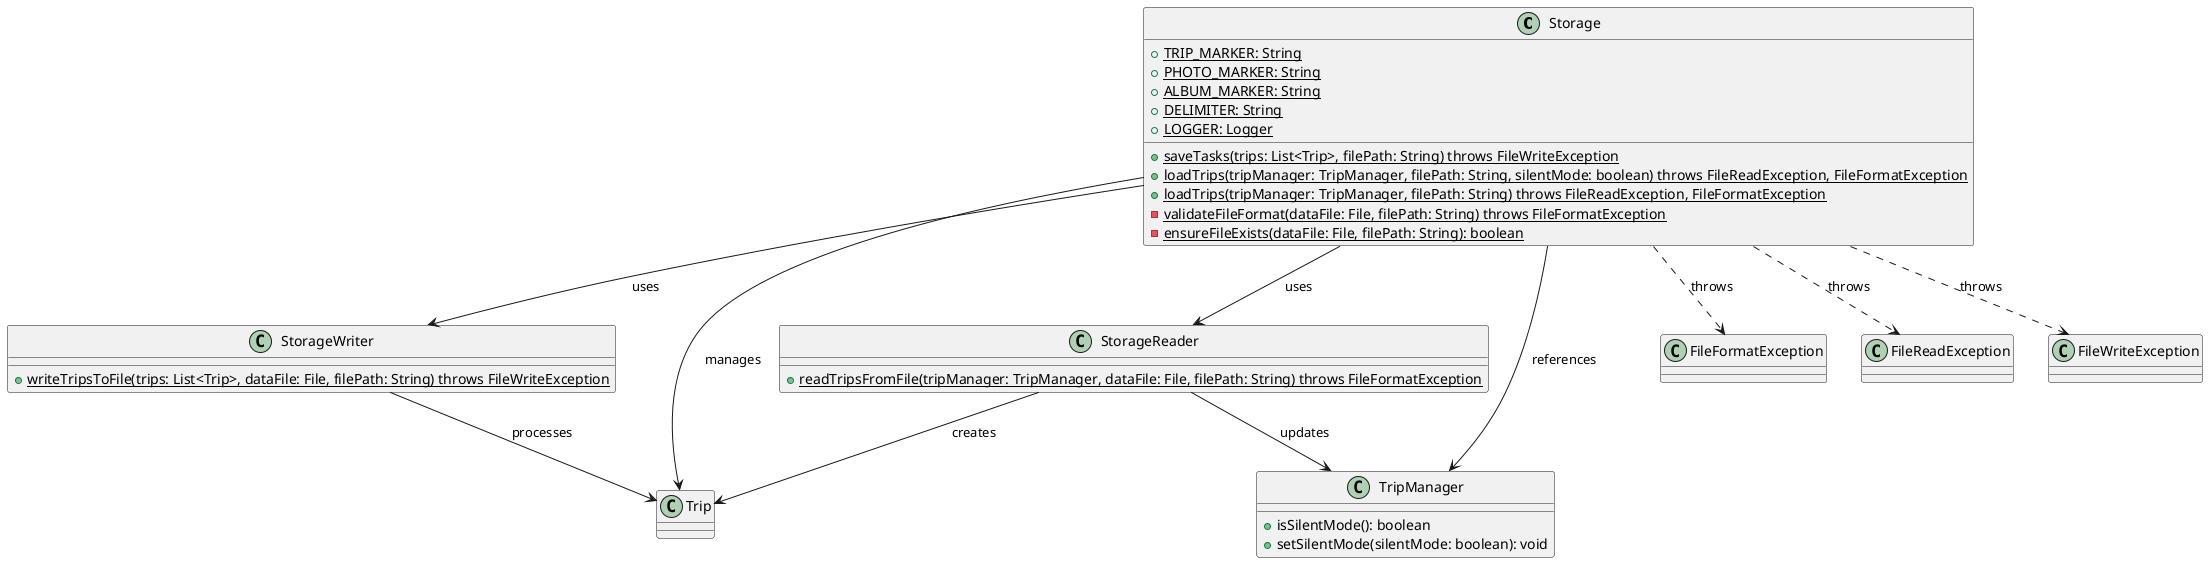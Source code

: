 @startuml
class Storage {
    + {static} TRIP_MARKER: String
    + {static} PHOTO_MARKER: String
    + {static} ALBUM_MARKER: String
    + {static} DELIMITER: String
    + {static} LOGGER: Logger

    + {static} saveTasks(trips: List<Trip>, filePath: String) throws FileWriteException
    + {static} loadTrips(tripManager: TripManager, filePath: String, silentMode: boolean) throws FileReadException, FileFormatException
    + {static} loadTrips(tripManager: TripManager, filePath: String) throws FileReadException, FileFormatException
    - {static} validateFileFormat(dataFile: File, filePath: String) throws FileFormatException
    - {static} ensureFileExists(dataFile: File, filePath: String): boolean
}

class StorageWriter {
    + {static} writeTripsToFile(trips: List<Trip>, dataFile: File, filePath: String) throws FileWriteException
}

class StorageReader {
    + {static} readTripsFromFile(tripManager: TripManager, dataFile: File, filePath: String) throws FileFormatException
}

class TripManager {
    + isSilentMode(): boolean
    + setSilentMode(silentMode: boolean): void
}

class Trip {
}

class FileFormatException {
}

class FileReadException {
}

class FileWriteException {
}

Storage --> StorageWriter: uses
Storage --> StorageReader: uses
Storage --> TripManager: references
Storage --> Trip: manages
Storage ..> FileFormatException: throws
Storage ..> FileReadException: throws
Storage ..> FileWriteException: throws

StorageWriter --> Trip: processes
StorageReader --> TripManager: updates
StorageReader --> Trip: creates
@enduml